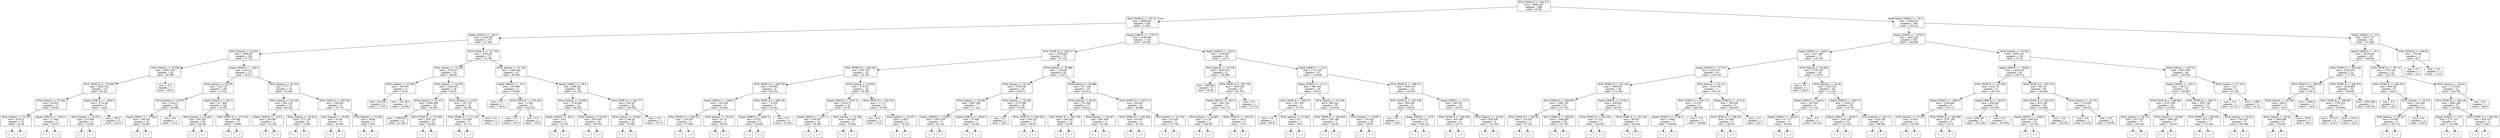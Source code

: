 digraph Tree {
node [shape=box] ;
0 [label="WOA_TEMP_K <= 294.271\nmse = 4808.294\nsamples = 666\nvalue = 97.86"] ;
1 [label="WOA_TEMP_K <= 287.61\nmse = 2589.855\nsamples = 418\nvalue = 61.891"] ;
0 -> 1 [labeldistance=2.5, labelangle=45, headlabel="True"] ;
2 [label="Depth_GEBCO <= -100.0\nmse = 2169.766\nsamples = 275\nvalue = 47.356"] ;
1 -> 2 ;
3 [label="WOA_Salinity <= 33.634\nmse = 1809.857\nsamples = 201\nvalue = 37.132"] ;
2 -> 3 ;
4 [label="WOA_Salinity <= 33.628\nmse = 8002.349\nsamples = 24\nvalue = 90.498"] ;
3 -> 4 ;
5 [label="WOA_TEMP_K <= 275.805\nmse = 3282.534\nsamples = 23\nvalue = 63.427"] ;
4 -> 5 ;
6 [label="WOA_Salinity <= 33.506\nmse = 59.801\nsamples = 17\nvalue = 40.437"] ;
5 -> 6 ;
7 [label="WOA_Salinity <= 33.376\nmse = 63.812\nsamples = 12\nvalue = 42.29"] ;
6 -> 7 ;
8 [label="(...)"] ;
7 -> 8 ;
15 [label="(...)"] ;
7 -> 15 ;
24 [label="Depth_GEBCO <= -3221.0\nmse = 17.965\nsamples = 5\nvalue = 35.673"] ;
6 -> 24 ;
25 [label="(...)"] ;
24 -> 25 ;
28 [label="(...)"] ;
24 -> 28 ;
33 [label="Depth_GEBCO <= -1420.5\nmse = 6714.89\nsamples = 6\nvalue = 120.9"] ;
5 -> 33 ;
34 [label="WOA_Salinity <= 33.074\nmse = 212.806\nsamples = 4\nvalue = 54.833"] ;
33 -> 34 ;
35 [label="(...)"] ;
34 -> 35 ;
40 [label="(...)"] ;
34 -> 40 ;
41 [label="mse = 100.0\nsamples = 2\nvalue = 220.0"] ;
33 -> 41 ;
42 [label="mse = -0.0\nsamples = 1\nvalue = 280.0"] ;
4 -> 42 ;
43 [label="Depth_GEBCO <= -136.0\nmse = 424.117\nsamples = 177\nvalue = 29.313"] ;
3 -> 43 ;
44 [label="WOA_Salinity <= 33.879\nmse = 332.719\nsamples = 159\nvalue = 27.033"] ;
43 -> 44 ;
45 [label="WOA_Salinity <= 33.872\nmse = 230.47\nsamples = 33\nvalue = 38.688"] ;
44 -> 45 ;
46 [label="Depth_GEBCO <= -3706.0\nmse = 166.342\nsamples = 32\nvalue = 36.887"] ;
45 -> 46 ;
47 [label="(...)"] ;
46 -> 47 ;
78 [label="(...)"] ;
46 -> 78 ;
109 [label="mse = 0.0\nsamples = 1\nvalue = 78.31"] ;
45 -> 109 ;
110 [label="Depth_GEBCO <= -901.5\nmse = 317.806\nsamples = 126\nvalue = 24.352"] ;
44 -> 110 ;
111 [label="WOA_Salinity <= 33.902\nmse = 491.352\nsamples = 69\nvalue = 28.234"] ;
110 -> 111 ;
112 [label="(...)"] ;
111 -> 112 ;
115 [label="(...)"] ;
111 -> 115 ;
234 [label="WOA_TEMP_K <= 273.146\nmse = 80.848\nsamples = 57\nvalue = 19.886"] ;
110 -> 234 ;
235 [label="(...)"] ;
234 -> 235 ;
240 [label="(...)"] ;
234 -> 240 ;
303 [label="WOA_Salinity <= 35.233\nmse = 777.71\nsamples = 18\nvalue = 50.092"] ;
43 -> 303 ;
304 [label="WOA_Salinity <= 34.259\nmse = 461.122\nsamples = 10\nvalue = 69.546"] ;
303 -> 304 ;
305 [label="Depth_GEBCO <= -103.5\nmse = 240.997\nsamples = 2\nvalue = 34.194"] ;
304 -> 305 ;
306 [label="(...)"] ;
305 -> 306 ;
307 [label="(...)"] ;
305 -> 307 ;
308 [label="WOA_Salinity <= 34.816\nmse = 273.138\nsamples = 8\nvalue = 74.985"] ;
304 -> 308 ;
309 [label="(...)"] ;
308 -> 309 ;
318 [label="(...)"] ;
308 -> 318 ;
323 [label="WOA_TEMP_K <= 283.391\nmse = 109.062\nsamples = 8\nvalue = 25.775"] ;
303 -> 323 ;
324 [label="WOA_Salinity <= 35.28\nmse = 52.99\nsamples = 6\nvalue = 20.262"] ;
323 -> 324 ;
325 [label="(...)"] ;
324 -> 325 ;
326 [label="(...)"] ;
324 -> 326 ;
329 [label="WOA_Salinity <= 35.294\nmse = 38.88\nsamples = 2\nvalue = 36.8"] ;
323 -> 329 ;
330 [label="(...)"] ;
329 -> 330 ;
331 [label="(...)"] ;
329 -> 331 ;
332 [label="WOA_TEMP_K <= 277.555\nmse = 2104.88\nsamples = 74\nvalue = 74.708"] ;
2 -> 332 ;
333 [label="WOA_Salinity <= 32.229\nmse = 1358.511\nsamples = 33\nvalue = 46.835"] ;
332 -> 333 ;
334 [label="WOA_Salinity <= 22.269\nmse = 109.991\nsamples = 5\nvalue = 22.87"] ;
333 -> 334 ;
335 [label="mse = 94.576\nsamples = 2\nvalue = 17.675"] ;
334 -> 335 ;
336 [label="mse = 101.043\nsamples = 3\nvalue = 24.948"] ;
334 -> 336 ;
337 [label="WOA_Salinity <= 32.979\nmse = 1444.619\nsamples = 28\nvalue = 50.33"] ;
333 -> 337 ;
338 [label="WOA_Salinity <= 32.415\nmse = 2092.088\nsamples = 18\nvalue = 56.658"] ;
337 -> 338 ;
339 [label="mse = 1386.521\nsamples = 6\nvalue = 41.381"] ;
338 -> 339 ;
340 [label="WOA_TEMP_K <= 273.082\nmse = 2287.241\nsamples = 12\nvalue = 65.502"] ;
338 -> 340 ;
341 [label="(...)"] ;
340 -> 341 ;
342 [label="(...)"] ;
340 -> 342 ;
343 [label="WOA_Salinity <= 33.92\nmse = 187.533\nsamples = 10\nvalue = 39.783"] ;
337 -> 343 ;
344 [label="WOA_TEMP_K <= 271.478\nmse = 131.626\nsamples = 9\nvalue = 41.711"] ;
343 -> 344 ;
345 [label="(...)"] ;
344 -> 345 ;
346 [label="(...)"] ;
344 -> 346 ;
355 [label="mse = 0.0\nsamples = 1\nvalue = 7.0"] ;
343 -> 355 ;
356 [label="WOA_Salinity <= 31.704\nmse = 1466.442\nsamples = 41\nvalue = 99.433"] ;
332 -> 356 ;
357 [label="Depth_GEBCO <= -10.5\nmse = 153.889\nsamples = 3\nvalue = 176.667"] ;
356 -> 357 ;
358 [label="mse = 0.0\nsamples = 1\nvalue = 189.0"] ;
357 -> 358 ;
359 [label="WOA_TEMP_K <= 278.408\nmse = 3.556\nsamples = 2\nvalue = 164.333"] ;
357 -> 359 ;
360 [label="mse = 0.0\nsamples = 1\nvalue = 167.0"] ;
359 -> 360 ;
361 [label="mse = 0.0\nsamples = 1\nvalue = 163.0"] ;
359 -> 361 ;
362 [label="Depth_GEBCO <= -50.5\nmse = 899.491\nsamples = 38\nvalue = 91.158"] ;
356 -> 362 ;
363 [label="WOA_Salinity <= 33.983\nmse = 1158.493\nsamples = 12\nvalue = 69.595"] ;
362 -> 363 ;
364 [label="Depth_GEBCO <= -86.5\nmse = 0.43\nsamples = 2\nvalue = 18.379"] ;
363 -> 364 ;
365 [label="(...)"] ;
364 -> 365 ;
366 [label="(...)"] ;
364 -> 366 ;
367 [label="WOA_Salinity <= 34.919\nmse = 459.364\nsamples = 10\nvalue = 85.354"] ;
363 -> 367 ;
368 [label="(...)"] ;
367 -> 368 ;
383 [label="(...)"] ;
367 -> 383 ;
386 [label="WOA_TEMP_K <= 284.777\nmse = 495.56\nsamples = 26\nvalue = 100.558"] ;
362 -> 386 ;
387 [label="WOA_Salinity <= 33.881\nmse = 338.45\nsamples = 25\nvalue = 97.487"] ;
386 -> 387 ;
388 [label="(...)"] ;
387 -> 388 ;
393 [label="(...)"] ;
387 -> 393 ;
416 [label="mse = -0.0\nsamples = 1\nvalue = 157.37"] ;
386 -> 416 ;
417 [label="Depth_GEBCO <= -1707.5\nmse = 2168.383\nsamples = 143\nvalue = 90.825"] ;
1 -> 417 ;
418 [label="WOA_TEMP_K <= 290.317\nmse = 1028.833\nsamples = 78\nvalue = 67.319"] ;
417 -> 418 ;
419 [label="WOA_TEMP_K <= 289.248\nmse = 350.728\nsamples = 28\nvalue = 53.195"] ;
418 -> 419 ;
420 [label="WOA_TEMP_K <= 288.758\nmse = 319.994\nsamples = 9\nvalue = 40.763"] ;
419 -> 420 ;
421 [label="Depth_GEBCO <= -4809.5\nmse = 165.006\nsamples = 6\nvalue = 52.493"] ;
420 -> 421 ;
422 [label="WOA_TEMP_K <= 288.141\nmse = 126.516\nsamples = 4\nvalue = 57.669"] ;
421 -> 422 ;
423 [label="(...)"] ;
422 -> 423 ;
426 [label="(...)"] ;
422 -> 426 ;
429 [label="WOA_Salinity <= 35.653\nmse = 26.76\nsamples = 2\nvalue = 39.551"] ;
421 -> 429 ;
430 [label="(...)"] ;
429 -> 430 ;
431 [label="(...)"] ;
429 -> 431 ;
432 [label="WOA_TEMP_K <= 289.149\nmse = 74.658\nsamples = 3\nvalue = 24.341"] ;
420 -> 432 ;
433 [label="Depth_GEBCO <= -4646.5\nmse = 0.327\nsamples = 2\nvalue = 20.028"] ;
432 -> 433 ;
434 [label="(...)"] ;
433 -> 434 ;
435 [label="(...)"] ;
433 -> 435 ;
436 [label="mse = 0.0\nsamples = 1\nvalue = 41.591"] ;
432 -> 436 ;
437 [label="WOA_Salinity <= 35.843\nmse = 273.027\nsamples = 19\nvalue = 58.339"] ;
419 -> 437 ;
438 [label="Depth_GEBCO <= -4107.0\nmse = 253.471\nsamples = 16\nvalue = 55.45"] ;
437 -> 438 ;
439 [label="Depth_GEBCO <= -5107.5\nmse = 193.387\nsamples = 14\nvalue = 58.399"] ;
438 -> 439 ;
440 [label="(...)"] ;
439 -> 440 ;
451 [label="(...)"] ;
439 -> 451 ;
458 [label="WOA_Salinity <= 35.398\nmse = 162.624\nsamples = 2\nvalue = 33.824"] ;
438 -> 458 ;
459 [label="(...)"] ;
458 -> 459 ;
460 [label="(...)"] ;
458 -> 460 ;
461 [label="WOA_TEMP_K <= 289.552\nmse = 17.117\nsamples = 3\nvalue = 76.394"] ;
437 -> 461 ;
462 [label="mse = 0.0\nsamples = 1\nvalue = 70.0"] ;
461 -> 462 ;
463 [label="WOA_Salinity <= 36.957\nmse = 4.653\nsamples = 2\nvalue = 78.525"] ;
461 -> 463 ;
464 [label="(...)"] ;
463 -> 464 ;
465 [label="(...)"] ;
463 -> 465 ;
466 [label="WOA_Salinity <= 35.988\nmse = 1238.69\nsamples = 50\nvalue = 75.475"] ;
418 -> 466 ;
467 [label="WOA_Salinity <= 35.197\nmse = 1539.236\nsamples = 25\nvalue = 89.471"] ;
466 -> 467 ;
468 [label="WOA_Salinity <= 35.085\nmse = 1697.894\nsamples = 7\nvalue = 71.182"] ;
467 -> 468 ;
469 [label="Depth_GEBCO <= -2559.5\nmse = 1062.519\nsamples = 5\nvalue = 91.163"] ;
468 -> 469 ;
470 [label="(...)"] ;
469 -> 470 ;
475 [label="(...)"] ;
469 -> 475 ;
476 [label="Depth_GEBCO <= -4530.0\nmse = 75.408\nsamples = 2\nvalue = 24.561"] ;
468 -> 476 ;
477 [label="(...)"] ;
476 -> 477 ;
478 [label="(...)"] ;
476 -> 478 ;
479 [label="WOA_Salinity <= 35.308\nmse = 1275.696\nsamples = 18\nvalue = 97.091"] ;
467 -> 479 ;
480 [label="mse = 0.0\nsamples = 1\nvalue = 239.1"] ;
479 -> 480 ;
481 [label="WOA_TEMP_K <= 290.359\nmse = 416.237\nsamples = 17\nvalue = 90.917"] ;
479 -> 481 ;
482 [label="(...)"] ;
481 -> 482 ;
483 [label="(...)"] ;
481 -> 483 ;
510 [label="WOA_Salinity <= 36.689\nmse = 617.106\nsamples = 25\nvalue = 62.614"] ;
466 -> 510 ;
511 [label="WOA_Salinity <= 36.58\nmse = 701.992\nsamples = 17\nvalue = 69.221"] ;
510 -> 511 ;
512 [label="WOA_TEMP_K <= 293.148\nmse = 290.362\nsamples = 12\nvalue = 56.98"] ;
511 -> 512 ;
513 [label="(...)"] ;
512 -> 513 ;
532 [label="(...)"] ;
512 -> 532 ;
535 [label="WOA_Salinity <= 36.647\nmse = 661.909\nsamples = 5\nvalue = 92.342"] ;
511 -> 535 ;
536 [label="(...)"] ;
535 -> 536 ;
543 [label="(...)"] ;
535 -> 543 ;
544 [label="WOA_TEMP_K <= 293.171\nmse = 69.424\nsamples = 8\nvalue = 46.998"] ;
510 -> 544 ;
545 [label="WOA_TEMP_K <= 292.009\nmse = 50.303\nsamples = 3\nvalue = 53.324"] ;
544 -> 545 ;
546 [label="(...)"] ;
545 -> 546 ;
547 [label="(...)"] ;
545 -> 547 ;
550 [label="WOA_Salinity <= 36.738\nmse = 24.209\nsamples = 5\nvalue = 41.726"] ;
544 -> 550 ;
551 [label="(...)"] ;
550 -> 551 ;
552 [label="(...)"] ;
550 -> 552 ;
555 [label="Depth_GEBCO <= -253.0\nmse = 2159.697\nsamples = 65\nvalue = 116.14"] ;
417 -> 555 ;
556 [label="WOA_Salinity <= 34.278\nmse = 3618.512\nsamples = 8\nvalue = 160.988"] ;
555 -> 556 ;
557 [label="mse = 388.084\nsamples = 2\nvalue = 66.98"] ;
556 -> 557 ;
558 [label="WOA_TEMP_K <= 293.759\nmse = 1936.025\nsamples = 6\nvalue = 181.879"] ;
556 -> 558 ;
559 [label="Depth_GEBCO <= -361.0\nmse = 681.354\nsamples = 5\nvalue = 194.775"] ;
558 -> 559 ;
560 [label="WOA_Salinity <= 34.969\nmse = 10.276\nsamples = 2\nvalue = 226.067"] ;
559 -> 560 ;
561 [label="(...)"] ;
560 -> 561 ;
562 [label="(...)"] ;
560 -> 562 ;
563 [label="WOA_TEMP_K <= 293.221\nmse = 144.0\nsamples = 3\nvalue = 176.0"] ;
559 -> 563 ;
564 [label="(...)"] ;
563 -> 564 ;
565 [label="(...)"] ;
563 -> 565 ;
566 [label="mse = 0.0\nsamples = 1\nvalue = 78.714"] ;
558 -> 566 ;
567 [label="Depth_GEBCO <= -23.0\nmse = 1721.105\nsamples = 57\nvalue = 110.836"] ;
555 -> 567 ;
568 [label="Depth_GEBCO <= -111.5\nmse = 990.182\nsamples = 43\nvalue = 100.22"] ;
567 -> 568 ;
569 [label="WOA_TEMP_K <= 289.43\nmse = 267.559\nsamples = 4\nvalue = 57.074"] ;
568 -> 569 ;
570 [label="mse = 0.0\nsamples = 1\nvalue = 89.37"] ;
569 -> 570 ;
571 [label="WOA_Salinity <= 21.003\nmse = 8.5\nsamples = 3\nvalue = 49.0"] ;
569 -> 571 ;
572 [label="(...)"] ;
571 -> 572 ;
573 [label="(...)"] ;
571 -> 573 ;
576 [label="WOA_Salinity <= 32.289\nmse = 882.341\nsamples = 39\nvalue = 103.816"] ;
568 -> 576 ;
577 [label="WOA_TEMP_K <= 290.654\nmse = 343.188\nsamples = 3\nvalue = 156.25"] ;
576 -> 577 ;
578 [label="(...)"] ;
577 -> 578 ;
581 [label="(...)"] ;
577 -> 581 ;
582 [label="WOA_Salinity <= 34.097\nmse = 710.442\nsamples = 36\nvalue = 100.07"] ;
576 -> 582 ;
583 [label="(...)"] ;
582 -> 583 ;
600 [label="(...)"] ;
582 -> 600 ;
633 [label="WOA_TEMP_K <= 289.511\nmse = 2549.015\nsamples = 14\nvalue = 135.479"] ;
567 -> 633 ;
634 [label="WOA_TEMP_K <= 287.938\nmse = 884.438\nsamples = 4\nvalue = 200.25"] ;
633 -> 634 ;
635 [label="mse = 0.0\nsamples = 1\nvalue = 138.0"] ;
634 -> 635 ;
636 [label="Depth_GEBCO <= -16.5\nmse = 378.122\nsamples = 3\nvalue = 209.143"] ;
634 -> 636 ;
637 [label="(...)"] ;
636 -> 637 ;
638 [label="(...)"] ;
636 -> 638 ;
641 [label="Depth_GEBCO <= -12.5\nmse = 865.457\nsamples = 10\nvalue = 109.57"] ;
633 -> 641 ;
642 [label="WOA_TEMP_K <= 290.968\nmse = 445.188\nsamples = 4\nvalue = 143.75"] ;
641 -> 642 ;
643 [label="(...)"] ;
642 -> 643 ;
648 [label="(...)"] ;
642 -> 648 ;
649 [label="WOA_Salinity <= 34.922\nmse = 605.439\nsamples = 6\nvalue = 101.025"] ;
641 -> 649 ;
650 [label="(...)"] ;
649 -> 650 ;
657 [label="(...)"] ;
649 -> 657 ;
660 [label="Depth_GEBCO <= -26.0\nmse = 2900.619\nsamples = 248\nvalue = 156.242"] ;
0 -> 660 [labeldistance=2.5, labelangle=-45, headlabel="False"] ;
661 [label="Depth_GEBCO <= -3728.0\nmse = 2582.192\nsamples = 204\nvalue = 148.898"] ;
660 -> 661 ;
662 [label="Depth_GEBCO <= -4693.0\nmse = 2417.889\nsamples = 72\nvalue = 133.195"] ;
661 -> 662 ;
663 [label="Depth_GEBCO <= -4776.0\nmse = 2473.571\nsamples = 43\nvalue = 144.518"] ;
662 -> 663 ;
664 [label="WOA_TEMP_K <= 301.162\nmse = 1599.831\nsamples = 36\nvalue = 131.454"] ;
663 -> 664 ;
665 [label="WOA_TEMP_K <= 296.835\nmse = 1463.762\nsamples = 31\nvalue = 137.742"] ;
664 -> 665 ;
666 [label="WOA_TEMP_K <= 296.28\nmse = 133.033\nsamples = 3\nvalue = 87.105"] ;
665 -> 666 ;
667 [label="(...)"] ;
666 -> 667 ;
670 [label="(...)"] ;
666 -> 670 ;
671 [label="WOA_TEMP_K <= 296.951\nmse = 1348.684\nsamples = 28\nvalue = 141.793"] ;
665 -> 671 ;
672 [label="(...)"] ;
671 -> 672 ;
677 [label="(...)"] ;
671 -> 677 ;
726 [label="Depth_GEBCO <= -5102.5\nmse = 449.692\nsamples = 5\nvalue = 89.007"] ;
664 -> 726 ;
727 [label="WOA_TEMP_K <= 302.234\nmse = 0.124\nsamples = 2\nvalue = 104.833"] ;
726 -> 727 ;
728 [label="(...)"] ;
727 -> 728 ;
729 [label="(...)"] ;
727 -> 729 ;
730 [label="WOA_TEMP_K <= 301.203\nmse = 85.931\nsamples = 3\nvalue = 62.632"] ;
726 -> 730 ;
731 [label="(...)"] ;
730 -> 731 ;
732 [label="(...)"] ;
730 -> 732 ;
735 [label="WOA_Salinity <= 35.131\nmse = 1013.794\nsamples = 7\nvalue = 218.156"] ;
663 -> 735 ;
736 [label="WOA_TEMP_K <= 300.115\nmse = 12.019\nsamples = 4\nvalue = 200.939"] ;
735 -> 736 ;
737 [label="Depth_GEBCO <= -4738.5\nmse = 0.686\nsamples = 3\nvalue = 199.662"] ;
736 -> 737 ;
738 [label="(...)"] ;
737 -> 738 ;
739 [label="(...)"] ;
737 -> 739 ;
740 [label="mse = -0.0\nsamples = 1\nvalue = 209.88"] ;
736 -> 740 ;
741 [label="Depth_GEBCO <= -4724.0\nmse = 786.936\nsamples = 3\nvalue = 264.067"] ;
735 -> 741 ;
742 [label="WOA_TEMP_K <= 299.291\nmse = 41.603\nsamples = 2\nvalue = 283.55"] ;
741 -> 742 ;
743 [label="(...)"] ;
742 -> 743 ;
744 [label="(...)"] ;
742 -> 744 ;
745 [label="mse = -0.0\nsamples = 1\nvalue = 225.1"] ;
741 -> 745 ;
746 [label="WOA_Salinity <= 34.004\nmse = 1736.155\nsamples = 29\nvalue = 113.972"] ;
662 -> 746 ;
747 [label="mse = 0.0\nsamples = 1\nvalue = 220.0"] ;
746 -> 747 ;
748 [label="WOA_Salinity <= 34.59\nmse = 1503.453\nsamples = 28\nvalue = 111.447"] ;
746 -> 748 ;
749 [label="Depth_GEBCO <= -4464.0\nmse = 243.059\nsamples = 3\nvalue = 72.124"] ;
748 -> 749 ;
750 [label="Depth_GEBCO <= -4610.5\nmse = 61.773\nsamples = 2\nvalue = 83.842"] ;
749 -> 750 ;
751 [label="(...)"] ;
750 -> 751 ;
752 [label="(...)"] ;
750 -> 752 ;
753 [label="mse = -0.0\nsamples = 1\nvalue = 54.545"] ;
749 -> 753 ;
754 [label="Depth_GEBCO <= -3957.0\nmse = 1436.571\nsamples = 25\nvalue = 116.761"] ;
748 -> 754 ;
755 [label="Depth_GEBCO <= -4035.5\nmse = 1455.108\nsamples = 20\nvalue = 121.102"] ;
754 -> 755 ;
756 [label="(...)"] ;
755 -> 756 ;
791 [label="(...)"] ;
755 -> 791 ;
792 [label="WOA_Salinity <= 36.112\nmse = 425.796\nsamples = 5\nvalue = 88.984"] ;
754 -> 792 ;
793 [label="(...)"] ;
792 -> 793 ;
798 [label="(...)"] ;
792 -> 798 ;
801 [label="WOA_Salinity <= 35.524\nmse = 2465.143\nsamples = 132\nvalue = 157.41"] ;
661 -> 801 ;
802 [label="Depth_GEBCO <= -3548.0\nmse = 1428.479\nsamples = 92\nvalue = 146.572"] ;
801 -> 802 ;
803 [label="WOA_TEMP_K <= 301.833\nmse = 2343.76\nsamples = 8\nvalue = 195.193"] ;
802 -> 803 ;
804 [label="Depth_GEBCO <= -3685.0\nmse = 1638.462\nsamples = 5\nvalue = 161.72"] ;
803 -> 804 ;
805 [label="WOA_Salinity <= 34.476\nmse = 0.054\nsamples = 2\nvalue = 210.087"] ;
804 -> 805 ;
806 [label="(...)"] ;
805 -> 806 ;
807 [label="(...)"] ;
805 -> 807 ;
808 [label="WOA_TEMP_K <= 300.965\nmse = 1247.195\nsamples = 3\nvalue = 147.9"] ;
804 -> 808 ;
809 [label="(...)"] ;
808 -> 809 ;
810 [label="(...)"] ;
808 -> 810 ;
811 [label="Depth_GEBCO <= -3635.0\nmse = 458.583\nsamples = 3\nvalue = 232.851"] ;
803 -> 811 ;
812 [label="mse = 690.207\nsamples = 2\nvalue = 222.198"] ;
811 -> 812 ;
813 [label="mse = 0.0\nsamples = 1\nvalue = 243.503"] ;
811 -> 813 ;
814 [label="WOA_TEMP_K <= 302.716\nmse = 981.63\nsamples = 84\nvalue = 140.495"] ;
802 -> 814 ;
815 [label="WOA_TEMP_K <= 302.432\nmse = 923.188\nsamples = 82\nvalue = 142.066"] ;
814 -> 815 ;
816 [label="Depth_GEBCO <= -3480.5\nmse = 840.616\nsamples = 81\nvalue = 141.242"] ;
815 -> 816 ;
817 [label="(...)"] ;
816 -> 817 ;
820 [label="(...)"] ;
816 -> 820 ;
941 [label="mse = -0.0\nsamples = 1\nvalue = 250.007"] ;
815 -> 941 ;
942 [label="WOA_Salinity <= 34.176\nmse = 139.463\nsamples = 2\nvalue = 88.636"] ;
814 -> 942 ;
943 [label="mse = 0.0\nsamples = 1\nvalue = 81.818"] ;
942 -> 943 ;
944 [label="mse = -0.0\nsamples = 1\nvalue = 109.091"] ;
942 -> 944 ;
945 [label="WOA_Salinity <= 36.703\nmse = 4031.808\nsamples = 40\nvalue = 184.592"] ;
801 -> 945 ;
946 [label="Depth_GEBCO <= -261.5\nmse = 2912.17\nsamples = 37\nvalue = 195.605"] ;
945 -> 946 ;
947 [label="WOA_TEMP_K <= 298.989\nmse = 2107.309\nsamples = 24\nvalue = 174.824"] ;
946 -> 947 ;
948 [label="WOA_Salinity <= 36.114\nmse = 1477.027\nsamples = 17\nvalue = 187.423"] ;
947 -> 948 ;
949 [label="(...)"] ;
948 -> 949 ;
958 [label="(...)"] ;
948 -> 958 ;
969 [label="WOA_Salinity <= 35.883\nmse = 1963.167\nsamples = 7\nvalue = 133.877"] ;
947 -> 969 ;
970 [label="(...)"] ;
969 -> 970 ;
971 [label="(...)"] ;
969 -> 971 ;
980 [label="WOA_TEMP_K <= 298.73\nmse = 2457.185\nsamples = 13\nvalue = 227.721"] ;
946 -> 980 ;
981 [label="WOA_TEMP_K <= 295.955\nmse = 675.779\nsamples = 7\nvalue = 172.483"] ;
980 -> 981 ;
982 [label="(...)"] ;
981 -> 982 ;
985 [label="(...)"] ;
981 -> 985 ;
990 [label="WOA_Salinity <= 36.423\nmse = 735.204\nsamples = 6\nvalue = 259.286"] ;
980 -> 990 ;
991 [label="(...)"] ;
990 -> 991 ;
992 [label="(...)"] ;
990 -> 992 ;
995 [label="WOA_Salinity <= 37.475\nmse = 1.35\nsamples = 3\nvalue = 61.255"] ;
945 -> 995 ;
996 [label="mse = 0.0\nsamples = 1\nvalue = 61.274"] ;
995 -> 996 ;
997 [label="mse = 1.688\nsamples = 2\nvalue = 61.25"] ;
995 -> 997 ;
998 [label="Depth_GEBCO <= -3.0\nmse = 2913.737\nsamples = 44\nvalue = 191.885"] ;
660 -> 998 ;
999 [label="Depth_GEBCO <= -16.5\nmse = 2538.829\nsamples = 42\nvalue = 196.463"] ;
998 -> 999 ;
1000 [label="WOA_TEMP_K <= 299.444\nmse = 2194.252\nsamples = 24\nvalue = 177.105"] ;
999 -> 1000 ;
1001 [label="WOA_TEMP_K <= 298.937\nmse = 1486.2\nsamples = 14\nvalue = 159.13"] ;
1000 -> 1001 ;
1002 [label="WOA_Salinity <= 36.598\nmse = 965.0\nsamples = 12\nvalue = 165.0"] ;
1001 -> 1002 ;
1003 [label="WOA_Salinity <= 36.54\nmse = 1064.889\nsamples = 9\nvalue = 158.667"] ;
1002 -> 1003 ;
1004 [label="(...)"] ;
1003 -> 1004 ;
1013 [label="(...)"] ;
1003 -> 1013 ;
1014 [label="mse = 184.0\nsamples = 3\nvalue = 184.0"] ;
1002 -> 1014 ;
1015 [label="mse = 3200.0\nsamples = 2\nvalue = 120.0"] ;
1001 -> 1015 ;
1016 [label="WOA_TEMP_K <= 300.478\nmse = 2024.889\nsamples = 10\nvalue = 204.667"] ;
1000 -> 1016 ;
1017 [label="WOA_TEMP_K <= 299.997\nmse = 1765.432\nsamples = 7\nvalue = 218.889"] ;
1016 -> 1017 ;
1018 [label="mse = 1675.0\nsamples = 3\nvalue = 215.0"] ;
1017 -> 1018 ;
1019 [label="mse = 1816.0\nsamples = 4\nvalue = 222.0"] ;
1017 -> 1019 ;
1020 [label="mse = 1655.556\nsamples = 3\nvalue = 183.333"] ;
1016 -> 1020 ;
1021 [label="WOA_TEMP_K <= 297.12\nmse = 1754.144\nsamples = 18\nvalue = 223.707"] ;
999 -> 1021 ;
1022 [label="WOA_TEMP_K <= 294.374\nmse = 639.021\nsamples = 6\nvalue = 196.51"] ;
1021 -> 1022 ;
1023 [label="mse = 0.0\nsamples = 1\nvalue = 135.1"] ;
1022 -> 1023 ;
1024 [label="WOA_Salinity <= 36.573\nmse = 244.444\nsamples = 5\nvalue = 203.333"] ;
1022 -> 1024 ;
1025 [label="WOA_Salinity <= 35.227\nmse = 53.061\nsamples = 4\nvalue = 195.714"] ;
1024 -> 1025 ;
1026 [label="(...)"] ;
1025 -> 1026 ;
1029 [label="(...)"] ;
1025 -> 1029 ;
1030 [label="mse = 0.0\nsamples = 1\nvalue = 230.0"] ;
1024 -> 1030 ;
1031 [label="WOA_Salinity <= 36.431\nmse = 1719.031\nsamples = 12\nvalue = 239.706"] ;
1021 -> 1031 ;
1032 [label="WOA_TEMP_K <= 299.102\nmse = 2082.249\nsamples = 10\nvalue = 233.462"] ;
1031 -> 1032 ;
1033 [label="Depth_GEBCO <= -9.5\nmse = 2717.347\nsamples = 6\nvalue = 219.286"] ;
1032 -> 1033 ;
1034 [label="(...)"] ;
1033 -> 1034 ;
1037 [label="(...)"] ;
1033 -> 1037 ;
1038 [label="WOA_TEMP_K <= 300.542\nmse = 833.333\nsamples = 4\nvalue = 250.0"] ;
1032 -> 1038 ;
1039 [label="(...)"] ;
1038 -> 1039 ;
1044 [label="(...)"] ;
1038 -> 1044 ;
1045 [label="mse = 0.0\nsamples = 2\nvalue = 260.0"] ;
1031 -> 1045 ;
1046 [label="WOA_TEMP_K <= 299.83\nmse = 744.98\nsamples = 2\nvalue = 92.7"] ;
998 -> 1046 ;
1047 [label="mse = 0.0\nsamples = 1\nvalue = 54.1"] ;
1046 -> 1047 ;
1048 [label="mse = -0.0\nsamples = 1\nvalue = 112.0"] ;
1046 -> 1048 ;
}